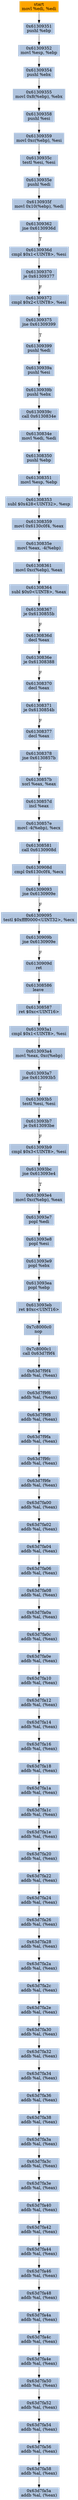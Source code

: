 digraph G {
node[shape=rectangle,style=filled,fillcolor=lightsteelblue,color=lightsteelblue]
bgcolor="transparent"
a0x6130934fmovl_edi_edi[label="start\nmovl %edi, %edi",color="lightgrey",fillcolor="orange"];
a0x61309351pushl_ebp[label="0x61309351\npushl %ebp"];
a0x61309352movl_esp_ebp[label="0x61309352\nmovl %esp, %ebp"];
a0x61309354pushl_ebx[label="0x61309354\npushl %ebx"];
a0x61309355movl_0x8ebp__ebx[label="0x61309355\nmovl 0x8(%ebp), %ebx"];
a0x61309358pushl_esi[label="0x61309358\npushl %esi"];
a0x61309359movl_0xcebp__esi[label="0x61309359\nmovl 0xc(%ebp), %esi"];
a0x6130935ctestl_esi_esi[label="0x6130935c\ntestl %esi, %esi"];
a0x6130935epushl_edi[label="0x6130935e\npushl %edi"];
a0x6130935fmovl_0x10ebp__edi[label="0x6130935f\nmovl 0x10(%ebp), %edi"];
a0x61309362jne_0x6130936d[label="0x61309362\njne 0x6130936d"];
a0x6130936dcmpl_0x1UINT8_esi[label="0x6130936d\ncmpl $0x1<UINT8>, %esi"];
a0x61309370je_0x61309377[label="0x61309370\nje 0x61309377"];
a0x61309372cmpl_0x2UINT8_esi[label="0x61309372\ncmpl $0x2<UINT8>, %esi"];
a0x61309375jne_0x61309399[label="0x61309375\njne 0x61309399"];
a0x61309399pushl_edi[label="0x61309399\npushl %edi"];
a0x6130939apushl_esi[label="0x6130939a\npushl %esi"];
a0x6130939bpushl_ebx[label="0x6130939b\npushl %ebx"];
a0x6130939ccall_0x6130834e[label="0x6130939c\ncall 0x6130834e"];
a0x6130834emovl_edi_edi[label="0x6130834e\nmovl %edi, %edi"];
a0x61308350pushl_ebp[label="0x61308350\npushl %ebp"];
a0x61308351movl_esp_ebp[label="0x61308351\nmovl %esp, %ebp"];
a0x61308353subl_0x428UINT32_esp[label="0x61308353\nsubl $0x428<UINT32>, %esp"];
a0x61308359movl_0x6130c0f4_eax[label="0x61308359\nmovl 0x6130c0f4, %eax"];
a0x6130835emovl_eax__4ebp_[label="0x6130835e\nmovl %eax, -4(%ebp)"];
a0x61308361movl_0xcebp__eax[label="0x61308361\nmovl 0xc(%ebp), %eax"];
a0x61308364subl_0x0UINT8_eax[label="0x61308364\nsubl $0x0<UINT8>, %eax"];
a0x61308367je_0x6130855b[label="0x61308367\nje 0x6130855b"];
a0x6130836ddecl_eax[label="0x6130836d\ndecl %eax"];
a0x6130836eje_0x61308388[label="0x6130836e\nje 0x61308388"];
a0x61308370decl_eax[label="0x61308370\ndecl %eax"];
a0x61308371je_0x6130854b[label="0x61308371\nje 0x6130854b"];
a0x61308377decl_eax[label="0x61308377\ndecl %eax"];
a0x61308378jne_0x6130857b[label="0x61308378\njne 0x6130857b"];
a0x6130857bxorl_eax_eax[label="0x6130857b\nxorl %eax, %eax"];
a0x6130857dincl_eax[label="0x6130857d\nincl %eax"];
a0x6130857emovl__4ebp__ecx[label="0x6130857e\nmovl -4(%ebp), %ecx"];
a0x61308581call_0x6130908d[label="0x61308581\ncall 0x6130908d"];
a0x6130908dcmpl_0x6130c0f4_ecx[label="0x6130908d\ncmpl 0x6130c0f4, %ecx"];
a0x61309093jne_0x6130909e[label="0x61309093\njne 0x6130909e"];
a0x61309095testl_0xffff0000UINT32_ecx[label="0x61309095\ntestl $0xffff0000<UINT32>, %ecx"];
a0x6130909bjne_0x6130909e[label="0x6130909b\njne 0x6130909e"];
a0x6130909dret[label="0x6130909d\nret"];
a0x61308586leave_[label="0x61308586\nleave "];
a0x61308587ret_0xcUINT16[label="0x61308587\nret $0xc<UINT16>"];
a0x613093a1cmpl_0x1UINT8_esi[label="0x613093a1\ncmpl $0x1<UINT8>, %esi"];
a0x613093a4movl_eax_0xcebp_[label="0x613093a4\nmovl %eax, 0xc(%ebp)"];
a0x613093a7jne_0x613093b5[label="0x613093a7\njne 0x613093b5"];
a0x613093b5testl_esi_esi[label="0x613093b5\ntestl %esi, %esi"];
a0x613093b7je_0x613093be[label="0x613093b7\nje 0x613093be"];
a0x613093b9cmpl_0x3UINT8_esi[label="0x613093b9\ncmpl $0x3<UINT8>, %esi"];
a0x613093bcjne_0x613093e4[label="0x613093bc\njne 0x613093e4"];
a0x613093e4movl_0xcebp__eax[label="0x613093e4\nmovl 0xc(%ebp), %eax"];
a0x613093e7popl_edi[label="0x613093e7\npopl %edi"];
a0x613093e8popl_esi[label="0x613093e8\npopl %esi"];
a0x613093e9popl_ebx[label="0x613093e9\npopl %ebx"];
a0x613093eapopl_ebp[label="0x613093ea\npopl %ebp"];
a0x613093ebret_0xcUINT16[label="0x613093eb\nret $0xc<UINT16>"];
a0x7c8000c0nop_[label="0x7c8000c0\nnop "];
a0x7c8000c1call_0x63d7f9f4[label="0x7c8000c1\ncall 0x63d7f9f4"];
a0x63d7f9f4addb_al_eax_[label="0x63d7f9f4\naddb %al, (%eax)"];
a0x63d7f9f6addb_al_eax_[label="0x63d7f9f6\naddb %al, (%eax)"];
a0x63d7f9f8addb_al_eax_[label="0x63d7f9f8\naddb %al, (%eax)"];
a0x63d7f9faaddb_al_eax_[label="0x63d7f9fa\naddb %al, (%eax)"];
a0x63d7f9fcaddb_al_eax_[label="0x63d7f9fc\naddb %al, (%eax)"];
a0x63d7f9feaddb_al_eax_[label="0x63d7f9fe\naddb %al, (%eax)"];
a0x63d7fa00addb_al_eax_[label="0x63d7fa00\naddb %al, (%eax)"];
a0x63d7fa02addb_al_eax_[label="0x63d7fa02\naddb %al, (%eax)"];
a0x63d7fa04addb_al_eax_[label="0x63d7fa04\naddb %al, (%eax)"];
a0x63d7fa06addb_al_eax_[label="0x63d7fa06\naddb %al, (%eax)"];
a0x63d7fa08addb_al_eax_[label="0x63d7fa08\naddb %al, (%eax)"];
a0x63d7fa0aaddb_al_eax_[label="0x63d7fa0a\naddb %al, (%eax)"];
a0x63d7fa0caddb_al_eax_[label="0x63d7fa0c\naddb %al, (%eax)"];
a0x63d7fa0eaddb_al_eax_[label="0x63d7fa0e\naddb %al, (%eax)"];
a0x63d7fa10addb_al_eax_[label="0x63d7fa10\naddb %al, (%eax)"];
a0x63d7fa12addb_al_eax_[label="0x63d7fa12\naddb %al, (%eax)"];
a0x63d7fa14addb_al_eax_[label="0x63d7fa14\naddb %al, (%eax)"];
a0x63d7fa16addb_al_eax_[label="0x63d7fa16\naddb %al, (%eax)"];
a0x63d7fa18addb_al_eax_[label="0x63d7fa18\naddb %al, (%eax)"];
a0x63d7fa1aaddb_al_eax_[label="0x63d7fa1a\naddb %al, (%eax)"];
a0x63d7fa1caddb_al_eax_[label="0x63d7fa1c\naddb %al, (%eax)"];
a0x63d7fa1eaddb_al_eax_[label="0x63d7fa1e\naddb %al, (%eax)"];
a0x63d7fa20addb_al_eax_[label="0x63d7fa20\naddb %al, (%eax)"];
a0x63d7fa22addb_al_eax_[label="0x63d7fa22\naddb %al, (%eax)"];
a0x63d7fa24addb_al_eax_[label="0x63d7fa24\naddb %al, (%eax)"];
a0x63d7fa26addb_al_eax_[label="0x63d7fa26\naddb %al, (%eax)"];
a0x63d7fa28addb_al_eax_[label="0x63d7fa28\naddb %al, (%eax)"];
a0x63d7fa2aaddb_al_eax_[label="0x63d7fa2a\naddb %al, (%eax)"];
a0x63d7fa2caddb_al_eax_[label="0x63d7fa2c\naddb %al, (%eax)"];
a0x63d7fa2eaddb_al_eax_[label="0x63d7fa2e\naddb %al, (%eax)"];
a0x63d7fa30addb_al_eax_[label="0x63d7fa30\naddb %al, (%eax)"];
a0x63d7fa32addb_al_eax_[label="0x63d7fa32\naddb %al, (%eax)"];
a0x63d7fa34addb_al_eax_[label="0x63d7fa34\naddb %al, (%eax)"];
a0x63d7fa36addb_al_eax_[label="0x63d7fa36\naddb %al, (%eax)"];
a0x63d7fa38addb_al_eax_[label="0x63d7fa38\naddb %al, (%eax)"];
a0x63d7fa3aaddb_al_eax_[label="0x63d7fa3a\naddb %al, (%eax)"];
a0x63d7fa3caddb_al_eax_[label="0x63d7fa3c\naddb %al, (%eax)"];
a0x63d7fa3eaddb_al_eax_[label="0x63d7fa3e\naddb %al, (%eax)"];
a0x63d7fa40addb_al_eax_[label="0x63d7fa40\naddb %al, (%eax)"];
a0x63d7fa42addb_al_eax_[label="0x63d7fa42\naddb %al, (%eax)"];
a0x63d7fa44addb_al_eax_[label="0x63d7fa44\naddb %al, (%eax)"];
a0x63d7fa46addb_al_eax_[label="0x63d7fa46\naddb %al, (%eax)"];
a0x63d7fa48addb_al_eax_[label="0x63d7fa48\naddb %al, (%eax)"];
a0x63d7fa4aaddb_al_eax_[label="0x63d7fa4a\naddb %al, (%eax)"];
a0x63d7fa4caddb_al_eax_[label="0x63d7fa4c\naddb %al, (%eax)"];
a0x63d7fa4eaddb_al_eax_[label="0x63d7fa4e\naddb %al, (%eax)"];
a0x63d7fa50addb_al_eax_[label="0x63d7fa50\naddb %al, (%eax)"];
a0x63d7fa52addb_al_eax_[label="0x63d7fa52\naddb %al, (%eax)"];
a0x63d7fa54addb_al_eax_[label="0x63d7fa54\naddb %al, (%eax)"];
a0x63d7fa56addb_al_eax_[label="0x63d7fa56\naddb %al, (%eax)"];
a0x63d7fa58addb_al_eax_[label="0x63d7fa58\naddb %al, (%eax)"];
a0x63d7fa5aaddb_al_eax_[label="0x63d7fa5a\naddb %al, (%eax)"];
a0x6130934fmovl_edi_edi -> a0x61309351pushl_ebp [color="#000000"];
a0x61309351pushl_ebp -> a0x61309352movl_esp_ebp [color="#000000"];
a0x61309352movl_esp_ebp -> a0x61309354pushl_ebx [color="#000000"];
a0x61309354pushl_ebx -> a0x61309355movl_0x8ebp__ebx [color="#000000"];
a0x61309355movl_0x8ebp__ebx -> a0x61309358pushl_esi [color="#000000"];
a0x61309358pushl_esi -> a0x61309359movl_0xcebp__esi [color="#000000"];
a0x61309359movl_0xcebp__esi -> a0x6130935ctestl_esi_esi [color="#000000"];
a0x6130935ctestl_esi_esi -> a0x6130935epushl_edi [color="#000000"];
a0x6130935epushl_edi -> a0x6130935fmovl_0x10ebp__edi [color="#000000"];
a0x6130935fmovl_0x10ebp__edi -> a0x61309362jne_0x6130936d [color="#000000"];
a0x61309362jne_0x6130936d -> a0x6130936dcmpl_0x1UINT8_esi [color="#000000",label="T"];
a0x6130936dcmpl_0x1UINT8_esi -> a0x61309370je_0x61309377 [color="#000000"];
a0x61309370je_0x61309377 -> a0x61309372cmpl_0x2UINT8_esi [color="#000000",label="F"];
a0x61309372cmpl_0x2UINT8_esi -> a0x61309375jne_0x61309399 [color="#000000"];
a0x61309375jne_0x61309399 -> a0x61309399pushl_edi [color="#000000",label="T"];
a0x61309399pushl_edi -> a0x6130939apushl_esi [color="#000000"];
a0x6130939apushl_esi -> a0x6130939bpushl_ebx [color="#000000"];
a0x6130939bpushl_ebx -> a0x6130939ccall_0x6130834e [color="#000000"];
a0x6130939ccall_0x6130834e -> a0x6130834emovl_edi_edi [color="#000000"];
a0x6130834emovl_edi_edi -> a0x61308350pushl_ebp [color="#000000"];
a0x61308350pushl_ebp -> a0x61308351movl_esp_ebp [color="#000000"];
a0x61308351movl_esp_ebp -> a0x61308353subl_0x428UINT32_esp [color="#000000"];
a0x61308353subl_0x428UINT32_esp -> a0x61308359movl_0x6130c0f4_eax [color="#000000"];
a0x61308359movl_0x6130c0f4_eax -> a0x6130835emovl_eax__4ebp_ [color="#000000"];
a0x6130835emovl_eax__4ebp_ -> a0x61308361movl_0xcebp__eax [color="#000000"];
a0x61308361movl_0xcebp__eax -> a0x61308364subl_0x0UINT8_eax [color="#000000"];
a0x61308364subl_0x0UINT8_eax -> a0x61308367je_0x6130855b [color="#000000"];
a0x61308367je_0x6130855b -> a0x6130836ddecl_eax [color="#000000",label="F"];
a0x6130836ddecl_eax -> a0x6130836eje_0x61308388 [color="#000000"];
a0x6130836eje_0x61308388 -> a0x61308370decl_eax [color="#000000",label="F"];
a0x61308370decl_eax -> a0x61308371je_0x6130854b [color="#000000"];
a0x61308371je_0x6130854b -> a0x61308377decl_eax [color="#000000",label="F"];
a0x61308377decl_eax -> a0x61308378jne_0x6130857b [color="#000000"];
a0x61308378jne_0x6130857b -> a0x6130857bxorl_eax_eax [color="#000000",label="T"];
a0x6130857bxorl_eax_eax -> a0x6130857dincl_eax [color="#000000"];
a0x6130857dincl_eax -> a0x6130857emovl__4ebp__ecx [color="#000000"];
a0x6130857emovl__4ebp__ecx -> a0x61308581call_0x6130908d [color="#000000"];
a0x61308581call_0x6130908d -> a0x6130908dcmpl_0x6130c0f4_ecx [color="#000000"];
a0x6130908dcmpl_0x6130c0f4_ecx -> a0x61309093jne_0x6130909e [color="#000000"];
a0x61309093jne_0x6130909e -> a0x61309095testl_0xffff0000UINT32_ecx [color="#000000",label="F"];
a0x61309095testl_0xffff0000UINT32_ecx -> a0x6130909bjne_0x6130909e [color="#000000"];
a0x6130909bjne_0x6130909e -> a0x6130909dret [color="#000000",label="F"];
a0x6130909dret -> a0x61308586leave_ [color="#000000"];
a0x61308586leave_ -> a0x61308587ret_0xcUINT16 [color="#000000"];
a0x61308587ret_0xcUINT16 -> a0x613093a1cmpl_0x1UINT8_esi [color="#000000"];
a0x613093a1cmpl_0x1UINT8_esi -> a0x613093a4movl_eax_0xcebp_ [color="#000000"];
a0x613093a4movl_eax_0xcebp_ -> a0x613093a7jne_0x613093b5 [color="#000000"];
a0x613093a7jne_0x613093b5 -> a0x613093b5testl_esi_esi [color="#000000",label="T"];
a0x613093b5testl_esi_esi -> a0x613093b7je_0x613093be [color="#000000"];
a0x613093b7je_0x613093be -> a0x613093b9cmpl_0x3UINT8_esi [color="#000000",label="F"];
a0x613093b9cmpl_0x3UINT8_esi -> a0x613093bcjne_0x613093e4 [color="#000000"];
a0x613093bcjne_0x613093e4 -> a0x613093e4movl_0xcebp__eax [color="#000000",label="T"];
a0x613093e4movl_0xcebp__eax -> a0x613093e7popl_edi [color="#000000"];
a0x613093e7popl_edi -> a0x613093e8popl_esi [color="#000000"];
a0x613093e8popl_esi -> a0x613093e9popl_ebx [color="#000000"];
a0x613093e9popl_ebx -> a0x613093eapopl_ebp [color="#000000"];
a0x613093eapopl_ebp -> a0x613093ebret_0xcUINT16 [color="#000000"];
a0x613093ebret_0xcUINT16 -> a0x7c8000c0nop_ [color="#000000"];
a0x7c8000c0nop_ -> a0x7c8000c1call_0x63d7f9f4 [color="#000000"];
a0x7c8000c1call_0x63d7f9f4 -> a0x63d7f9f4addb_al_eax_ [color="#000000"];
a0x63d7f9f4addb_al_eax_ -> a0x63d7f9f6addb_al_eax_ [color="#000000"];
a0x63d7f9f6addb_al_eax_ -> a0x63d7f9f8addb_al_eax_ [color="#000000"];
a0x63d7f9f8addb_al_eax_ -> a0x63d7f9faaddb_al_eax_ [color="#000000"];
a0x63d7f9faaddb_al_eax_ -> a0x63d7f9fcaddb_al_eax_ [color="#000000"];
a0x63d7f9fcaddb_al_eax_ -> a0x63d7f9feaddb_al_eax_ [color="#000000"];
a0x63d7f9feaddb_al_eax_ -> a0x63d7fa00addb_al_eax_ [color="#000000"];
a0x63d7fa00addb_al_eax_ -> a0x63d7fa02addb_al_eax_ [color="#000000"];
a0x63d7fa02addb_al_eax_ -> a0x63d7fa04addb_al_eax_ [color="#000000"];
a0x63d7fa04addb_al_eax_ -> a0x63d7fa06addb_al_eax_ [color="#000000"];
a0x63d7fa06addb_al_eax_ -> a0x63d7fa08addb_al_eax_ [color="#000000"];
a0x63d7fa08addb_al_eax_ -> a0x63d7fa0aaddb_al_eax_ [color="#000000"];
a0x63d7fa0aaddb_al_eax_ -> a0x63d7fa0caddb_al_eax_ [color="#000000"];
a0x63d7fa0caddb_al_eax_ -> a0x63d7fa0eaddb_al_eax_ [color="#000000"];
a0x63d7fa0eaddb_al_eax_ -> a0x63d7fa10addb_al_eax_ [color="#000000"];
a0x63d7fa10addb_al_eax_ -> a0x63d7fa12addb_al_eax_ [color="#000000"];
a0x63d7fa12addb_al_eax_ -> a0x63d7fa14addb_al_eax_ [color="#000000"];
a0x63d7fa14addb_al_eax_ -> a0x63d7fa16addb_al_eax_ [color="#000000"];
a0x63d7fa16addb_al_eax_ -> a0x63d7fa18addb_al_eax_ [color="#000000"];
a0x63d7fa18addb_al_eax_ -> a0x63d7fa1aaddb_al_eax_ [color="#000000"];
a0x63d7fa1aaddb_al_eax_ -> a0x63d7fa1caddb_al_eax_ [color="#000000"];
a0x63d7fa1caddb_al_eax_ -> a0x63d7fa1eaddb_al_eax_ [color="#000000"];
a0x63d7fa1eaddb_al_eax_ -> a0x63d7fa20addb_al_eax_ [color="#000000"];
a0x63d7fa20addb_al_eax_ -> a0x63d7fa22addb_al_eax_ [color="#000000"];
a0x63d7fa22addb_al_eax_ -> a0x63d7fa24addb_al_eax_ [color="#000000"];
a0x63d7fa24addb_al_eax_ -> a0x63d7fa26addb_al_eax_ [color="#000000"];
a0x63d7fa26addb_al_eax_ -> a0x63d7fa28addb_al_eax_ [color="#000000"];
a0x63d7fa28addb_al_eax_ -> a0x63d7fa2aaddb_al_eax_ [color="#000000"];
a0x63d7fa2aaddb_al_eax_ -> a0x63d7fa2caddb_al_eax_ [color="#000000"];
a0x63d7fa2caddb_al_eax_ -> a0x63d7fa2eaddb_al_eax_ [color="#000000"];
a0x63d7fa2eaddb_al_eax_ -> a0x63d7fa30addb_al_eax_ [color="#000000"];
a0x63d7fa30addb_al_eax_ -> a0x63d7fa32addb_al_eax_ [color="#000000"];
a0x63d7fa32addb_al_eax_ -> a0x63d7fa34addb_al_eax_ [color="#000000"];
a0x63d7fa34addb_al_eax_ -> a0x63d7fa36addb_al_eax_ [color="#000000"];
a0x63d7fa36addb_al_eax_ -> a0x63d7fa38addb_al_eax_ [color="#000000"];
a0x63d7fa38addb_al_eax_ -> a0x63d7fa3aaddb_al_eax_ [color="#000000"];
a0x63d7fa3aaddb_al_eax_ -> a0x63d7fa3caddb_al_eax_ [color="#000000"];
a0x63d7fa3caddb_al_eax_ -> a0x63d7fa3eaddb_al_eax_ [color="#000000"];
a0x63d7fa3eaddb_al_eax_ -> a0x63d7fa40addb_al_eax_ [color="#000000"];
a0x63d7fa40addb_al_eax_ -> a0x63d7fa42addb_al_eax_ [color="#000000"];
a0x63d7fa42addb_al_eax_ -> a0x63d7fa44addb_al_eax_ [color="#000000"];
a0x63d7fa44addb_al_eax_ -> a0x63d7fa46addb_al_eax_ [color="#000000"];
a0x63d7fa46addb_al_eax_ -> a0x63d7fa48addb_al_eax_ [color="#000000"];
a0x63d7fa48addb_al_eax_ -> a0x63d7fa4aaddb_al_eax_ [color="#000000"];
a0x63d7fa4aaddb_al_eax_ -> a0x63d7fa4caddb_al_eax_ [color="#000000"];
a0x63d7fa4caddb_al_eax_ -> a0x63d7fa4eaddb_al_eax_ [color="#000000"];
a0x63d7fa4eaddb_al_eax_ -> a0x63d7fa50addb_al_eax_ [color="#000000"];
a0x63d7fa50addb_al_eax_ -> a0x63d7fa52addb_al_eax_ [color="#000000"];
a0x63d7fa52addb_al_eax_ -> a0x63d7fa54addb_al_eax_ [color="#000000"];
a0x63d7fa54addb_al_eax_ -> a0x63d7fa56addb_al_eax_ [color="#000000"];
a0x63d7fa56addb_al_eax_ -> a0x63d7fa58addb_al_eax_ [color="#000000"];
a0x63d7fa58addb_al_eax_ -> a0x63d7fa5aaddb_al_eax_ [color="#000000"];
}
